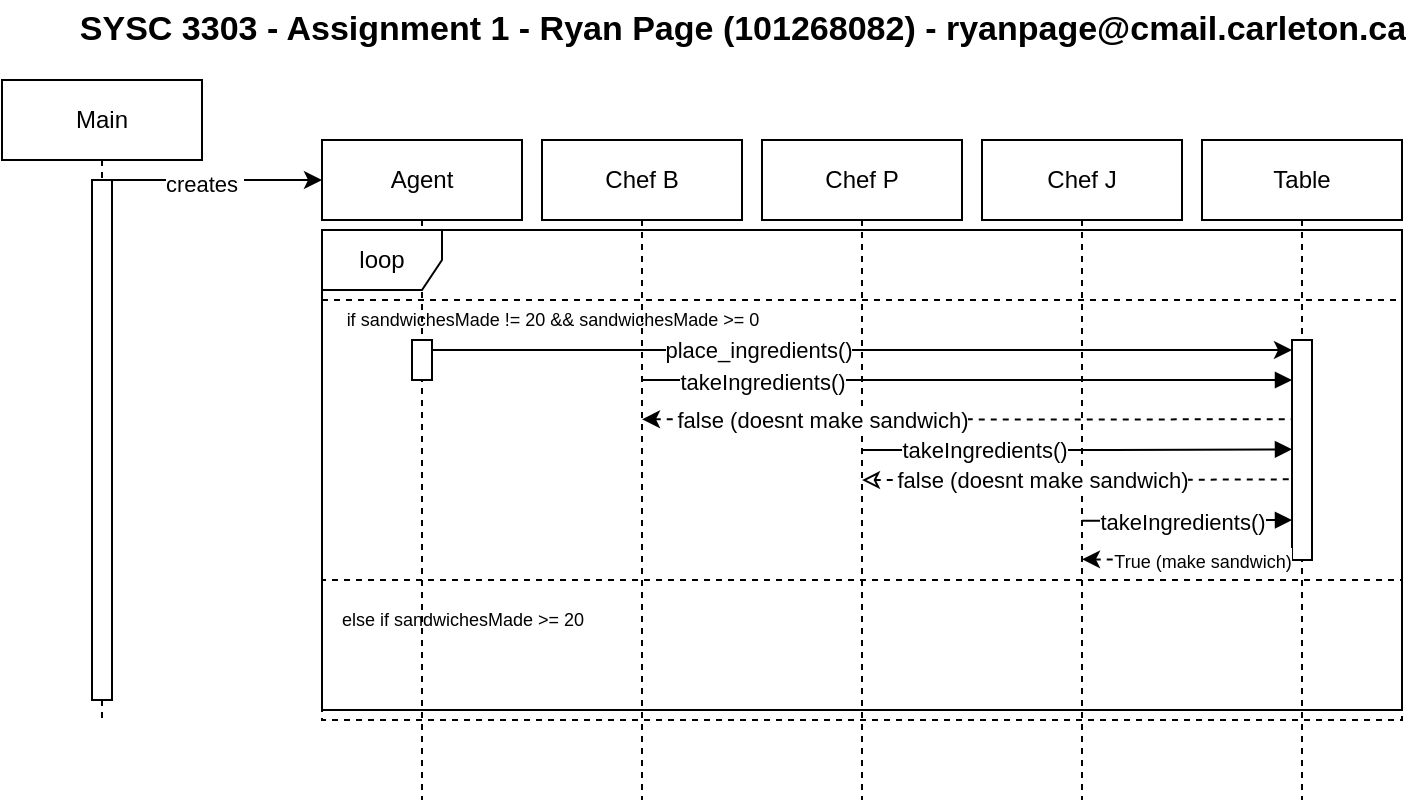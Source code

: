 <mxfile version="26.0.8">
  <diagram name="Page-1" id="WOggaEB6OqkGltwTiruj">
    <mxGraphModel dx="948" dy="1951" grid="1" gridSize="10" guides="1" tooltips="1" connect="1" arrows="1" fold="1" page="1" pageScale="1" pageWidth="850" pageHeight="1100" math="0" shadow="0">
      <root>
        <mxCell id="0" />
        <mxCell id="1" parent="0" />
        <mxCell id="BAUHxctraTOdVyZo3fXM-16" value="" style="rounded=0;whiteSpace=wrap;html=1;dashed=1;" parent="1" vertex="1">
          <mxGeometry x="280" y="320" width="540" height="80" as="geometry" />
        </mxCell>
        <mxCell id="BAUHxctraTOdVyZo3fXM-11" value="" style="rounded=0;whiteSpace=wrap;html=1;dashed=1;" parent="1" vertex="1">
          <mxGeometry x="280" y="190" width="540" height="140" as="geometry" />
        </mxCell>
        <mxCell id="BAUHxctraTOdVyZo3fXM-2" style="edgeStyle=orthogonalEdgeStyle;rounded=0;orthogonalLoop=1;jettySize=auto;html=1;curved=0;" parent="1" edge="1">
          <mxGeometry relative="1" as="geometry">
            <mxPoint x="280" y="130" as="targetPoint" />
            <mxPoint x="169.5" y="130" as="sourcePoint" />
          </mxGeometry>
        </mxCell>
        <mxCell id="BAUHxctraTOdVyZo3fXM-8" value="creates&amp;nbsp;" style="edgeLabel;html=1;align=center;verticalAlign=middle;resizable=0;points=[];" parent="BAUHxctraTOdVyZo3fXM-2" vertex="1" connectable="0">
          <mxGeometry x="-0.146" y="-2" relative="1" as="geometry">
            <mxPoint x="4" as="offset" />
          </mxGeometry>
        </mxCell>
        <mxCell id="BAUHxctraTOdVyZo3fXM-1" value="Main" style="shape=umlLifeline;perimeter=lifelinePerimeter;whiteSpace=wrap;html=1;container=1;dropTarget=0;collapsible=0;recursiveResize=0;outlineConnect=0;portConstraint=eastwest;newEdgeStyle={&quot;curved&quot;:0,&quot;rounded&quot;:0};" parent="1" vertex="1">
          <mxGeometry x="120" y="80" width="100" height="320" as="geometry" />
        </mxCell>
        <mxCell id="BAUHxctraTOdVyZo3fXM-9" value="" style="html=1;points=[[0,0,0,0,5],[0,1,0,0,-5],[1,0,0,0,5],[1,1,0,0,-5]];perimeter=orthogonalPerimeter;outlineConnect=0;targetShapes=umlLifeline;portConstraint=eastwest;newEdgeStyle={&quot;curved&quot;:0,&quot;rounded&quot;:0};" parent="BAUHxctraTOdVyZo3fXM-1" vertex="1">
          <mxGeometry x="45" y="50" width="10" height="260" as="geometry" />
        </mxCell>
        <mxCell id="BAUHxctraTOdVyZo3fXM-3" value="Chef P" style="shape=umlLifeline;perimeter=lifelinePerimeter;whiteSpace=wrap;html=1;container=1;dropTarget=0;collapsible=0;recursiveResize=0;outlineConnect=0;portConstraint=eastwest;newEdgeStyle={&quot;curved&quot;:0,&quot;rounded&quot;:0};" parent="1" vertex="1">
          <mxGeometry x="500" y="110" width="100" height="330" as="geometry" />
        </mxCell>
        <mxCell id="BAUHxctraTOdVyZo3fXM-4" value="Agent" style="shape=umlLifeline;perimeter=lifelinePerimeter;whiteSpace=wrap;html=1;container=1;dropTarget=0;collapsible=0;recursiveResize=0;outlineConnect=0;portConstraint=eastwest;newEdgeStyle={&quot;curved&quot;:0,&quot;rounded&quot;:0};" parent="1" vertex="1">
          <mxGeometry x="280" y="110" width="100" height="330" as="geometry" />
        </mxCell>
        <mxCell id="BAUHxctraTOdVyZo3fXM-5" value="Chef B" style="shape=umlLifeline;perimeter=lifelinePerimeter;whiteSpace=wrap;html=1;container=1;dropTarget=0;collapsible=0;recursiveResize=0;outlineConnect=0;portConstraint=eastwest;newEdgeStyle={&quot;curved&quot;:0,&quot;rounded&quot;:0};" parent="1" vertex="1">
          <mxGeometry x="390" y="110" width="100" height="330" as="geometry" />
        </mxCell>
        <mxCell id="BAUHxctraTOdVyZo3fXM-6" value="Chef J" style="shape=umlLifeline;perimeter=lifelinePerimeter;whiteSpace=wrap;html=1;container=1;dropTarget=0;collapsible=0;recursiveResize=0;outlineConnect=0;portConstraint=eastwest;newEdgeStyle={&quot;curved&quot;:0,&quot;rounded&quot;:0};" parent="1" vertex="1">
          <mxGeometry x="610" y="110" width="100" height="330" as="geometry" />
        </mxCell>
        <mxCell id="BAUHxctraTOdVyZo3fXM-7" value="Table" style="shape=umlLifeline;perimeter=lifelinePerimeter;whiteSpace=wrap;html=1;container=1;dropTarget=0;collapsible=0;recursiveResize=0;outlineConnect=0;portConstraint=eastwest;newEdgeStyle={&quot;curved&quot;:0,&quot;rounded&quot;:0};" parent="1" vertex="1">
          <mxGeometry x="720" y="110" width="100" height="330" as="geometry" />
        </mxCell>
        <mxCell id="BAUHxctraTOdVyZo3fXM-10" value="loop" style="shape=umlFrame;whiteSpace=wrap;html=1;pointerEvents=0;" parent="1" vertex="1">
          <mxGeometry x="280" y="155" width="540" height="240" as="geometry" />
        </mxCell>
        <mxCell id="BAUHxctraTOdVyZo3fXM-12" value="if sandwichesMade != 20 &amp;amp;&amp;amp; sandwichesMade &amp;gt;= 0" style="text;html=1;align=center;verticalAlign=middle;resizable=0;points=[];autosize=1;strokeColor=none;fillColor=none;fontSize=9;" parent="1" vertex="1">
          <mxGeometry x="280" y="190" width="230" height="20" as="geometry" />
        </mxCell>
        <mxCell id="BAUHxctraTOdVyZo3fXM-13" value="" style="html=1;points=[[0,0,0,0,5],[0,1,0,0,-5],[1,0,0,0,5],[1,1,0,0,-5]];perimeter=orthogonalPerimeter;outlineConnect=0;targetShapes=umlLifeline;portConstraint=eastwest;newEdgeStyle={&quot;curved&quot;:0,&quot;rounded&quot;:0};" parent="1" vertex="1">
          <mxGeometry x="325" y="210" width="10" height="20" as="geometry" />
        </mxCell>
        <mxCell id="BAUHxctraTOdVyZo3fXM-17" value="else if sandwichesMade &amp;gt;= 20" style="text;html=1;align=center;verticalAlign=middle;resizable=0;points=[];autosize=1;strokeColor=none;fillColor=none;fontSize=9;" parent="1" vertex="1">
          <mxGeometry x="280" y="340" width="140" height="20" as="geometry" />
        </mxCell>
        <mxCell id="BAUHxctraTOdVyZo3fXM-24" value="" style="edgeStyle=orthogonalEdgeStyle;rounded=0;orthogonalLoop=1;jettySize=auto;html=1;curved=0;exitX=1;exitY=0;exitDx=0;exitDy=5;exitPerimeter=0;" parent="1" source="BAUHxctraTOdVyZo3fXM-13" target="BAUHxctraTOdVyZo3fXM-26" edge="1">
          <mxGeometry relative="1" as="geometry">
            <mxPoint x="335" y="215" as="sourcePoint" />
            <mxPoint x="770" y="215" as="targetPoint" />
            <Array as="points">
              <mxPoint x="710" y="215" />
              <mxPoint x="710" y="215" />
            </Array>
          </mxGeometry>
        </mxCell>
        <mxCell id="BAUHxctraTOdVyZo3fXM-25" value="place_ingredients()" style="edgeLabel;html=1;align=center;verticalAlign=middle;resizable=0;points=[];" parent="BAUHxctraTOdVyZo3fXM-24" vertex="1" connectable="0">
          <mxGeometry x="-0.242" relative="1" as="geometry">
            <mxPoint as="offset" />
          </mxGeometry>
        </mxCell>
        <mxCell id="BAUHxctraTOdVyZo3fXM-26" value="" style="html=1;points=[[0,0,0,0,5],[0,1,0,0,-5],[1,0,0,0,5],[1,1,0,0,-5]];perimeter=orthogonalPerimeter;outlineConnect=0;targetShapes=umlLifeline;portConstraint=eastwest;newEdgeStyle={&quot;curved&quot;:0,&quot;rounded&quot;:0};" parent="1" vertex="1">
          <mxGeometry x="765" y="210" width="10" height="110" as="geometry" />
        </mxCell>
        <mxCell id="BAUHxctraTOdVyZo3fXM-28" value="" style="endArrow=block;endFill=1;html=1;edgeStyle=orthogonalEdgeStyle;align=left;verticalAlign=top;rounded=0;" parent="1" target="BAUHxctraTOdVyZo3fXM-26" edge="1">
          <mxGeometry x="-1" relative="1" as="geometry">
            <mxPoint x="440" y="230" as="sourcePoint" />
            <mxPoint x="740" y="230" as="targetPoint" />
            <Array as="points">
              <mxPoint x="680" y="230" />
              <mxPoint x="680" y="230" />
            </Array>
          </mxGeometry>
        </mxCell>
        <mxCell id="BAUHxctraTOdVyZo3fXM-34" value="takeIngredients()" style="edgeLabel;html=1;align=center;verticalAlign=middle;resizable=0;points=[];" parent="BAUHxctraTOdVyZo3fXM-28" vertex="1" connectable="0">
          <mxGeometry x="-0.537" y="-1" relative="1" as="geometry">
            <mxPoint x="-15" as="offset" />
          </mxGeometry>
        </mxCell>
        <mxCell id="BAUHxctraTOdVyZo3fXM-30" value="" style="endArrow=block;endFill=1;html=1;edgeStyle=orthogonalEdgeStyle;align=left;verticalAlign=top;rounded=0;" parent="1" edge="1">
          <mxGeometry x="-1" relative="1" as="geometry">
            <mxPoint x="550" y="265.03" as="sourcePoint" />
            <mxPoint x="765" y="264.66" as="targetPoint" />
            <Array as="points">
              <mxPoint x="675" y="264.66" />
              <mxPoint x="675" y="264.66" />
            </Array>
          </mxGeometry>
        </mxCell>
        <mxCell id="BAUHxctraTOdVyZo3fXM-33" value="takeIngredients()" style="edgeLabel;html=1;align=center;verticalAlign=middle;resizable=0;points=[];" parent="BAUHxctraTOdVyZo3fXM-30" vertex="1" connectable="0">
          <mxGeometry x="-0.428" y="-1" relative="1" as="geometry">
            <mxPoint x="-1" y="-1" as="offset" />
          </mxGeometry>
        </mxCell>
        <mxCell id="BAUHxctraTOdVyZo3fXM-31" value="" style="endArrow=block;endFill=1;html=1;edgeStyle=orthogonalEdgeStyle;align=left;verticalAlign=top;rounded=0;" parent="1" edge="1">
          <mxGeometry x="-1" relative="1" as="geometry">
            <mxPoint x="660" y="300.37" as="sourcePoint" />
            <mxPoint x="765" y="300" as="targetPoint" />
            <Array as="points">
              <mxPoint x="675" y="300" />
              <mxPoint x="675" y="300" />
            </Array>
          </mxGeometry>
        </mxCell>
        <mxCell id="BAUHxctraTOdVyZo3fXM-32" value="takeIngredients()" style="edgeLabel;html=1;align=center;verticalAlign=middle;resizable=0;points=[];" parent="BAUHxctraTOdVyZo3fXM-31" vertex="1" connectable="0">
          <mxGeometry x="-0.4" y="-1" relative="1" as="geometry">
            <mxPoint x="18" y="-1" as="offset" />
          </mxGeometry>
        </mxCell>
        <mxCell id="CrZ4FOKJIzR3IaQCsD3f-2" value="" style="endArrow=none;endFill=1;html=1;edgeStyle=orthogonalEdgeStyle;align=left;verticalAlign=top;rounded=0;startArrow=classic;startFill=0;dashed=1;" edge="1" parent="1">
          <mxGeometry x="-1" relative="1" as="geometry">
            <mxPoint x="550" y="280.03" as="sourcePoint" />
            <mxPoint x="765" y="279.66" as="targetPoint" />
            <Array as="points">
              <mxPoint x="675" y="279.66" />
              <mxPoint x="675" y="279.66" />
            </Array>
          </mxGeometry>
        </mxCell>
        <mxCell id="CrZ4FOKJIzR3IaQCsD3f-4" value="false (doesnt make sandwich)" style="edgeLabel;html=1;align=center;verticalAlign=middle;resizable=0;points=[];" vertex="1" connectable="0" parent="CrZ4FOKJIzR3IaQCsD3f-2">
          <mxGeometry x="-0.254" y="-2" relative="1" as="geometry">
            <mxPoint x="10" y="-2" as="offset" />
          </mxGeometry>
        </mxCell>
        <mxCell id="CrZ4FOKJIzR3IaQCsD3f-5" value="" style="endArrow=none;endFill=1;html=1;edgeStyle=orthogonalEdgeStyle;align=left;verticalAlign=top;rounded=0;startFill=1;startArrow=classic;dashed=1;" edge="1" parent="1">
          <mxGeometry x="-1" relative="1" as="geometry">
            <mxPoint x="440" y="249.66" as="sourcePoint" />
            <mxPoint x="765" y="249.66" as="targetPoint" />
            <Array as="points">
              <mxPoint x="680" y="249.66" />
              <mxPoint x="680" y="249.66" />
            </Array>
          </mxGeometry>
        </mxCell>
        <mxCell id="CrZ4FOKJIzR3IaQCsD3f-6" value="false (doesnt make sandwich)" style="edgeLabel;html=1;align=center;verticalAlign=middle;resizable=0;points=[];" vertex="1" connectable="0" parent="CrZ4FOKJIzR3IaQCsD3f-5">
          <mxGeometry x="-0.537" y="-1" relative="1" as="geometry">
            <mxPoint x="15" y="-1" as="offset" />
          </mxGeometry>
        </mxCell>
        <mxCell id="CrZ4FOKJIzR3IaQCsD3f-8" value="" style="endArrow=none;endFill=1;html=1;edgeStyle=orthogonalEdgeStyle;align=left;verticalAlign=top;rounded=0;startFill=1;startArrow=classic;dashed=1;" edge="1" parent="1">
          <mxGeometry x="-1" relative="1" as="geometry">
            <mxPoint x="660" y="319.68" as="sourcePoint" />
            <mxPoint x="765" y="319.31" as="targetPoint" />
            <Array as="points">
              <mxPoint x="675" y="319.31" />
              <mxPoint x="675" y="319.31" />
            </Array>
          </mxGeometry>
        </mxCell>
        <mxCell id="CrZ4FOKJIzR3IaQCsD3f-9" value="&lt;font style=&quot;font-size: 9px;&quot;&gt;True (make sandwich)&lt;/font&gt;" style="edgeLabel;html=1;align=center;verticalAlign=middle;resizable=0;points=[];" vertex="1" connectable="0" parent="CrZ4FOKJIzR3IaQCsD3f-8">
          <mxGeometry x="-0.4" y="-1" relative="1" as="geometry">
            <mxPoint x="28" y="-1" as="offset" />
          </mxGeometry>
        </mxCell>
        <mxCell id="CrZ4FOKJIzR3IaQCsD3f-11" value="SYSC 3303 - Assignment 1 - Ryan Page (101268082) - ryanpage@cmail.carleton.ca" style="text;html=1;align=center;verticalAlign=middle;resizable=0;points=[];autosize=1;strokeColor=none;fillColor=none;fontSize=17;fontStyle=1" vertex="1" parent="1">
          <mxGeometry x="160" y="40" width="660" height="30" as="geometry" />
        </mxCell>
      </root>
    </mxGraphModel>
  </diagram>
</mxfile>
